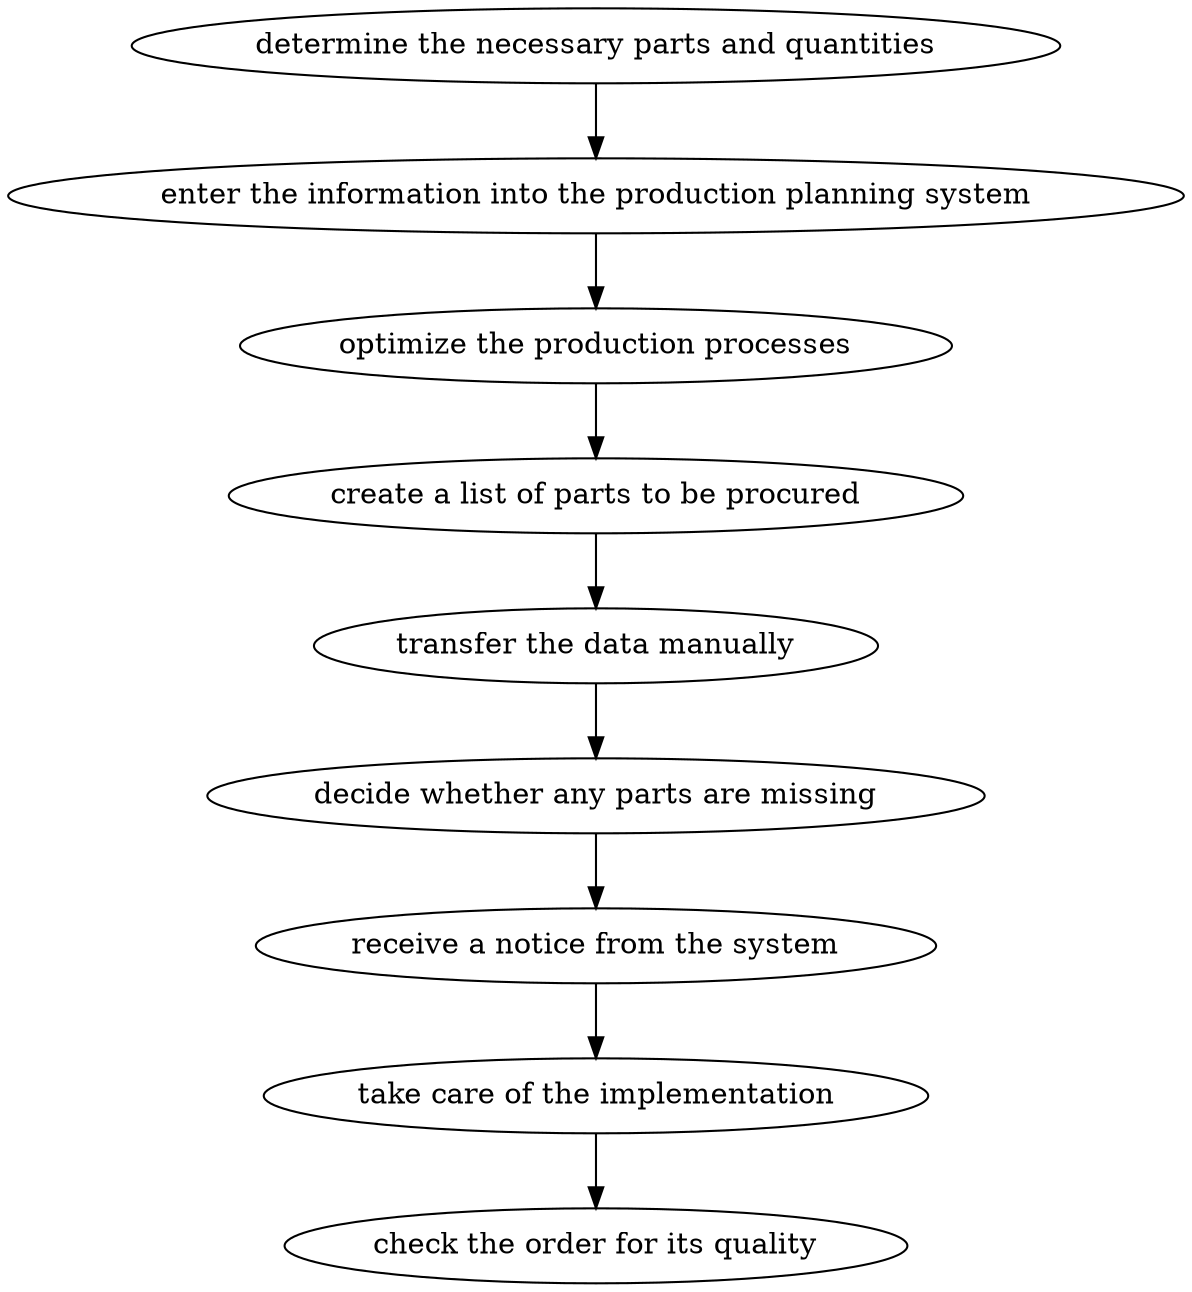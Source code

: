 strict digraph "doc-6.3" {
	graph [name="doc-6.3"];
	"determine the necessary parts and quantities"	[attrs="{'type': 'Activity', 'label': 'determine the necessary parts and quantities'}"];
	"enter the information into the production planning system"	[attrs="{'type': 'Activity', 'label': 'enter the information into the production planning system'}"];
	"determine the necessary parts and quantities" -> "enter the information into the production planning system"	[attrs="{'type': 'flow', 'label': 'flow'}"];
	"optimize the production processes"	[attrs="{'type': 'Activity', 'label': 'optimize the production processes'}"];
	"enter the information into the production planning system" -> "optimize the production processes"	[attrs="{'type': 'flow', 'label': 'flow'}"];
	"create a list of parts to be procured"	[attrs="{'type': 'Activity', 'label': 'create a list of parts to be procured'}"];
	"optimize the production processes" -> "create a list of parts to be procured"	[attrs="{'type': 'flow', 'label': 'flow'}"];
	"transfer the data manually"	[attrs="{'type': 'Activity', 'label': 'transfer the data manually'}"];
	"create a list of parts to be procured" -> "transfer the data manually"	[attrs="{'type': 'flow', 'label': 'flow'}"];
	"decide whether any parts are missing"	[attrs="{'type': 'Activity', 'label': 'decide whether any parts are missing'}"];
	"transfer the data manually" -> "decide whether any parts are missing"	[attrs="{'type': 'flow', 'label': 'flow'}"];
	"receive a notice from the system"	[attrs="{'type': 'Activity', 'label': 'receive a notice from the system'}"];
	"decide whether any parts are missing" -> "receive a notice from the system"	[attrs="{'type': 'flow', 'label': 'flow'}"];
	"take care of the implementation"	[attrs="{'type': 'Activity', 'label': 'take care of the implementation'}"];
	"receive a notice from the system" -> "take care of the implementation"	[attrs="{'type': 'flow', 'label': 'flow'}"];
	"check the order for its quality"	[attrs="{'type': 'Activity', 'label': 'check the order for its quality'}"];
	"take care of the implementation" -> "check the order for its quality"	[attrs="{'type': 'flow', 'label': 'flow'}"];
}
